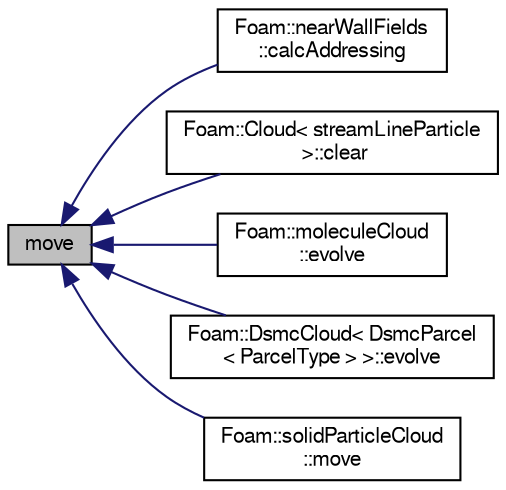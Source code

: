digraph "move"
{
  bgcolor="transparent";
  edge [fontname="FreeSans",fontsize="10",labelfontname="FreeSans",labelfontsize="10"];
  node [fontname="FreeSans",fontsize="10",shape=record];
  rankdir="LR";
  Node115 [label="move",height=0.2,width=0.4,color="black", fillcolor="grey75", style="filled", fontcolor="black"];
  Node115 -> Node116 [dir="back",color="midnightblue",fontsize="10",style="solid",fontname="FreeSans"];
  Node116 [label="Foam::nearWallFields\l::calcAddressing",height=0.2,width=0.4,color="black",URL="$a28750.html#a7097a017d4eac4116d58a3cdbf507891",tooltip="Calculate addressing from cells back to patch faces. "];
  Node115 -> Node117 [dir="back",color="midnightblue",fontsize="10",style="solid",fontname="FreeSans"];
  Node117 [label="Foam::Cloud\< streamLineParticle\l \>::clear",height=0.2,width=0.4,color="black",URL="$a23562.html#ac8bb3912a3ce86b15842e79d0b421204"];
  Node115 -> Node118 [dir="back",color="midnightblue",fontsize="10",style="solid",fontname="FreeSans"];
  Node118 [label="Foam::moleculeCloud\l::evolve",height=0.2,width=0.4,color="black",URL="$a24406.html#a9e3bb886209d951167cd385c1ffe0b00",tooltip="Evolve the molecules (move, calculate forces, control state etc) "];
  Node115 -> Node119 [dir="back",color="midnightblue",fontsize="10",style="solid",fontname="FreeSans"];
  Node119 [label="Foam::DsmcCloud\< DsmcParcel\l\< ParcelType \> \>::evolve",height=0.2,width=0.4,color="black",URL="$a23686.html#a9e3bb886209d951167cd385c1ffe0b00",tooltip="Evolve the cloud (move, collide) "];
  Node115 -> Node120 [dir="back",color="midnightblue",fontsize="10",style="solid",fontname="FreeSans"];
  Node120 [label="Foam::solidParticleCloud\l::move",height=0.2,width=0.4,color="black",URL="$a24514.html#a2af9527a736cc86f1606ee85e3aa7e00",tooltip="Move the particles under the influence of the given. "];
}
